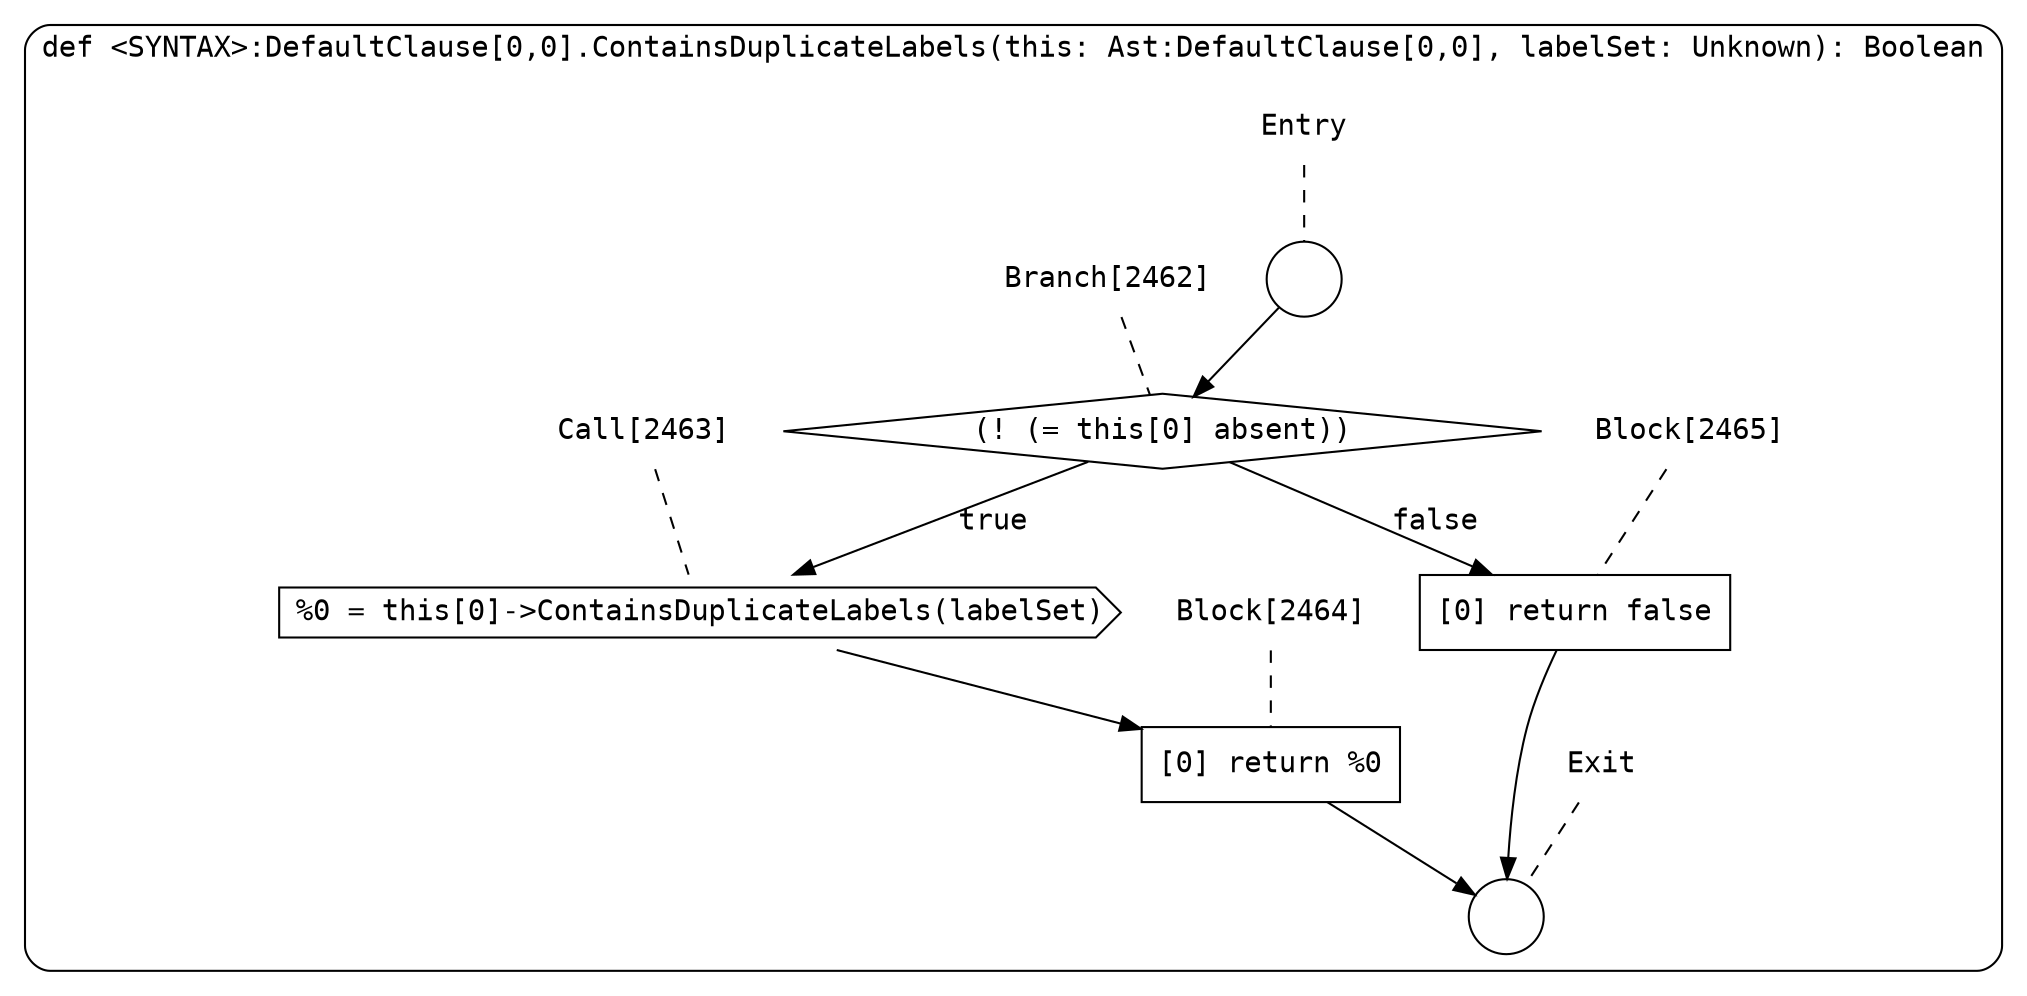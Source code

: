 digraph {
  graph [fontname = "Consolas"]
  node [fontname = "Consolas"]
  edge [fontname = "Consolas"]
  subgraph cluster527 {
    label = "def <SYNTAX>:DefaultClause[0,0].ContainsDuplicateLabels(this: Ast:DefaultClause[0,0], labelSet: Unknown): Boolean"
    style = rounded
    cluster527_entry_name [shape=none, label=<<font color="black">Entry</font>>]
    cluster527_entry_name -> cluster527_entry [arrowhead=none, color="black", style=dashed]
    cluster527_entry [shape=circle label=" " color="black" fillcolor="white" style=filled]
    cluster527_entry -> node2462 [color="black"]
    cluster527_exit_name [shape=none, label=<<font color="black">Exit</font>>]
    cluster527_exit_name -> cluster527_exit [arrowhead=none, color="black", style=dashed]
    cluster527_exit [shape=circle label=" " color="black" fillcolor="white" style=filled]
    node2462_name [shape=none, label=<<font color="black">Branch[2462]</font>>]
    node2462_name -> node2462 [arrowhead=none, color="black", style=dashed]
    node2462 [shape=diamond, label=<<font color="black">(! (= this[0] absent))</font>> color="black" fillcolor="white", style=filled]
    node2462 -> node2463 [label=<<font color="black">true</font>> color="black"]
    node2462 -> node2465 [label=<<font color="black">false</font>> color="black"]
    node2463_name [shape=none, label=<<font color="black">Call[2463]</font>>]
    node2463_name -> node2463 [arrowhead=none, color="black", style=dashed]
    node2463 [shape=cds, label=<<font color="black">%0 = this[0]-&gt;ContainsDuplicateLabels(labelSet)</font>> color="black" fillcolor="white", style=filled]
    node2463 -> node2464 [color="black"]
    node2465_name [shape=none, label=<<font color="black">Block[2465]</font>>]
    node2465_name -> node2465 [arrowhead=none, color="black", style=dashed]
    node2465 [shape=box, label=<<font color="black">[0] return false<BR ALIGN="LEFT"/></font>> color="black" fillcolor="white", style=filled]
    node2465 -> cluster527_exit [color="black"]
    node2464_name [shape=none, label=<<font color="black">Block[2464]</font>>]
    node2464_name -> node2464 [arrowhead=none, color="black", style=dashed]
    node2464 [shape=box, label=<<font color="black">[0] return %0<BR ALIGN="LEFT"/></font>> color="black" fillcolor="white", style=filled]
    node2464 -> cluster527_exit [color="black"]
  }
}